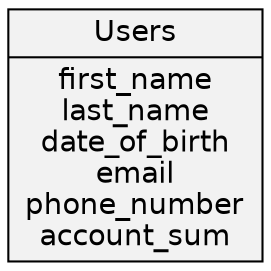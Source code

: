 digraph hierarchy {
    
    rankdir = BT
    node[shape=record,style=filled,fillcolor=gray95,fontname="helvetica"]
    edge[dir=back, arrowtail=empty,]

    Users[label="{Users|first_name\nlast_name\ndate_of_birth\nemail\nphone_number\naccount_sum\n}"]

}
